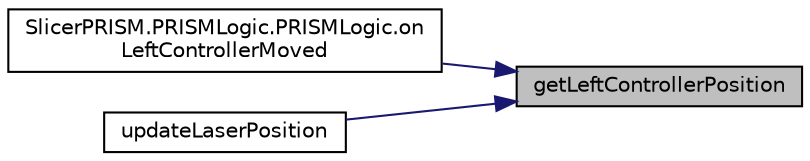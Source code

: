 digraph "getLeftControllerPosition"
{
 // LATEX_PDF_SIZE
  bgcolor="transparent";
  edge [fontname="Helvetica",fontsize="10",labelfontname="Helvetica",labelfontsize="10"];
  node [fontname="Helvetica",fontsize="10",shape=record];
  rankdir="RL";
  Node1 [label="getLeftControllerPosition",height=0.2,width=0.4,color="black", fillcolor="grey75", style="filled", fontcolor="black",tooltip=" "];
  Node1 -> Node2 [dir="back",color="midnightblue",fontsize="10",style="solid",fontname="Helvetica"];
  Node2 [label="SlicerPRISM.PRISMLogic.PRISMLogic.on\lLeftControllerMoved",height=0.2,width=0.4,color="black",URL="$class_slicer_p_r_i_s_m_1_1_p_r_i_s_m_logic_1_1_p_r_i_s_m_logic.html#a9d2c16412bacf4e807ce418176c0e550",tooltip="Callback function w hen a the left controller position has changed."];
  Node1 -> Node3 [dir="back",color="midnightblue",fontsize="10",style="solid",fontname="Helvetica"];
  Node3 [label="updateLaserPosition",height=0.2,width=0.4,color="black",URL="$class_slicer_p_r_i_s_m_1_1_resources_1_1_virtual_reality_helper_1_1_virtual_reality_helper.html#ab8ddfd67f45ae3e6555ebb1070b43357",tooltip=" "];
}
